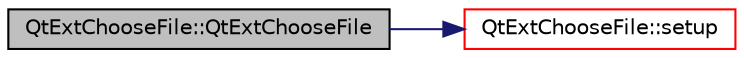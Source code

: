 digraph "QtExtChooseFile::QtExtChooseFile"
{
 // LATEX_PDF_SIZE
  edge [fontname="Helvetica",fontsize="10",labelfontname="Helvetica",labelfontsize="10"];
  node [fontname="Helvetica",fontsize="10",shape=record];
  rankdir="LR";
  Node1 [label="QtExtChooseFile::QtExtChooseFile",height=0.2,width=0.4,color="black", fillcolor="grey75", style="filled", fontcolor="black",tooltip=" "];
  Node1 -> Node2 [color="midnightblue",fontsize="10",style="solid",fontname="Helvetica"];
  Node2 [label="QtExtChooseFile::setup",height=0.2,width=0.4,color="red", fillcolor="white", style="filled",URL="$class_qt_ext_choose_file.html#aea9769e39ae917fa1d370d5cf3216a8c",tooltip=" "];
}
